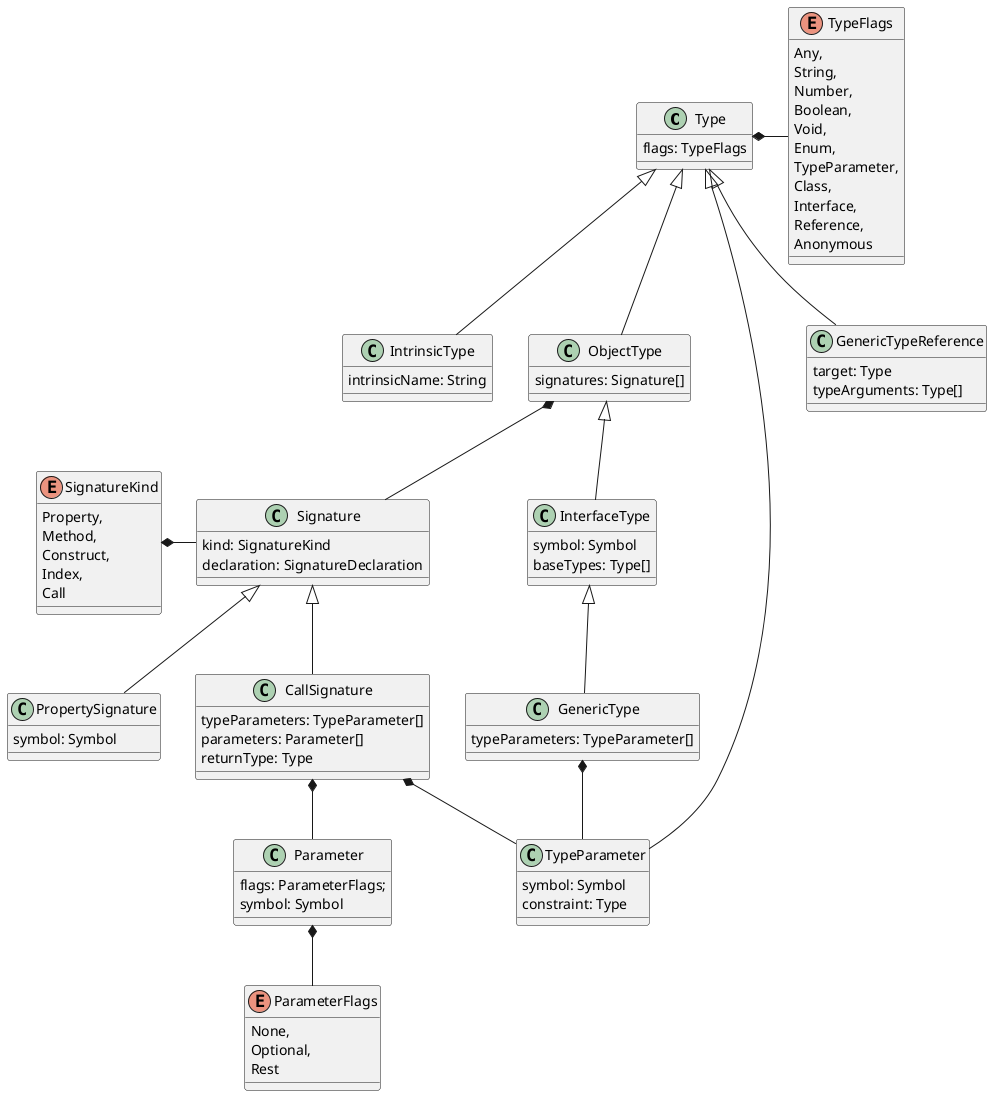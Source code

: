 @startuml


class Type {
    flags: TypeFlags
}
Type *- TypeFlags

enum TypeFlags {
    Any,
    String,
    Number,
    Boolean,
    Void,
    Enum,
    TypeParameter,
    Class,
    Interface,
    Reference,
    Anonymous
}

Type <|-- IntrinsicType
class IntrinsicType {
    intrinsicName: String
}

Type <|-- ObjectType
class ObjectType {
    signatures: Signature[]
}
ObjectType *-- Signature

ObjectType <|-- InterfaceType
class InterfaceType {
    symbol: Symbol
    baseTypes: Type[]
}

InterfaceType <|-- GenericType
class GenericType {
    typeParameters: TypeParameter[]
}

GenericType *-- TypeParameter

Type <|-- TypeParameter
class TypeParameter {
    symbol: Symbol
    constraint: Type
}

Type <|-- GenericTypeReference
class GenericTypeReference {
    target: Type
    typeArguments: Type[]
}

class Signature {
    kind: SignatureKind
    declaration: SignatureDeclaration
}
SignatureKind *- Signature

enum SignatureKind {
    Property,
    Method,
    Construct,
    Index,
    Call
}

Signature <|-- PropertySignature
class PropertySignature {
    symbol: Symbol
}

Signature <|-- CallSignature
class CallSignature {
    typeParameters: TypeParameter[]
    parameters: Parameter[]
    returnType: Type
}

CallSignature *-- Parameter
CallSignature *-- TypeParameter

class Parameter {
    flags: ParameterFlags;
    symbol: Symbol
}
Parameter *-- ParameterFlags

enum ParameterFlags {
    None,
    Optional,
    Rest
}



@enduml